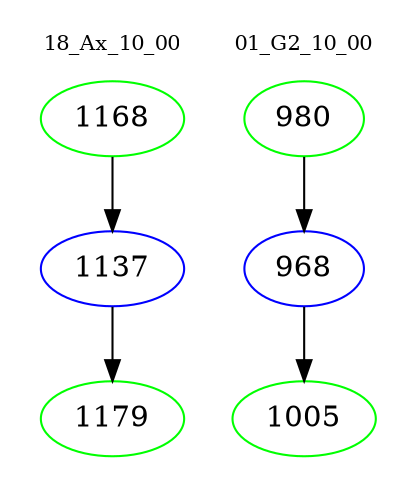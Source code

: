 digraph{
subgraph cluster_0 {
color = white
label = "18_Ax_10_00";
fontsize=10;
T0_1168 [label="1168", color="green"]
T0_1168 -> T0_1137 [color="black"]
T0_1137 [label="1137", color="blue"]
T0_1137 -> T0_1179 [color="black"]
T0_1179 [label="1179", color="green"]
}
subgraph cluster_1 {
color = white
label = "01_G2_10_00";
fontsize=10;
T1_980 [label="980", color="green"]
T1_980 -> T1_968 [color="black"]
T1_968 [label="968", color="blue"]
T1_968 -> T1_1005 [color="black"]
T1_1005 [label="1005", color="green"]
}
}
